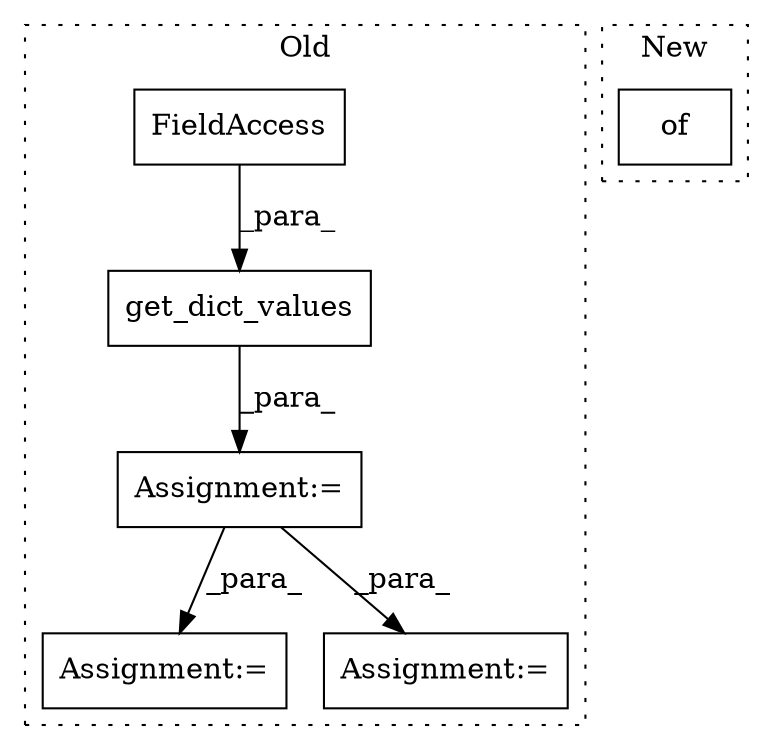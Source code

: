 digraph G {
subgraph cluster0 {
1 [label="get_dict_values" a="32" s="10227,10269" l="16,1" shape="box"];
3 [label="FieldAccess" a="22" s="10250" l="14" shape="box"];
4 [label="Assignment:=" a="7" s="10478" l="1" shape="box"];
5 [label="Assignment:=" a="7" s="10376" l="1" shape="box"];
6 [label="Assignment:=" a="7" s="10226" l="1" shape="box"];
label = "Old";
style="dotted";
}
subgraph cluster1 {
2 [label="of" a="32" s="10573,10679" l="3,1" shape="box"];
label = "New";
style="dotted";
}
1 -> 6 [label="_para_"];
3 -> 1 [label="_para_"];
6 -> 4 [label="_para_"];
6 -> 5 [label="_para_"];
}